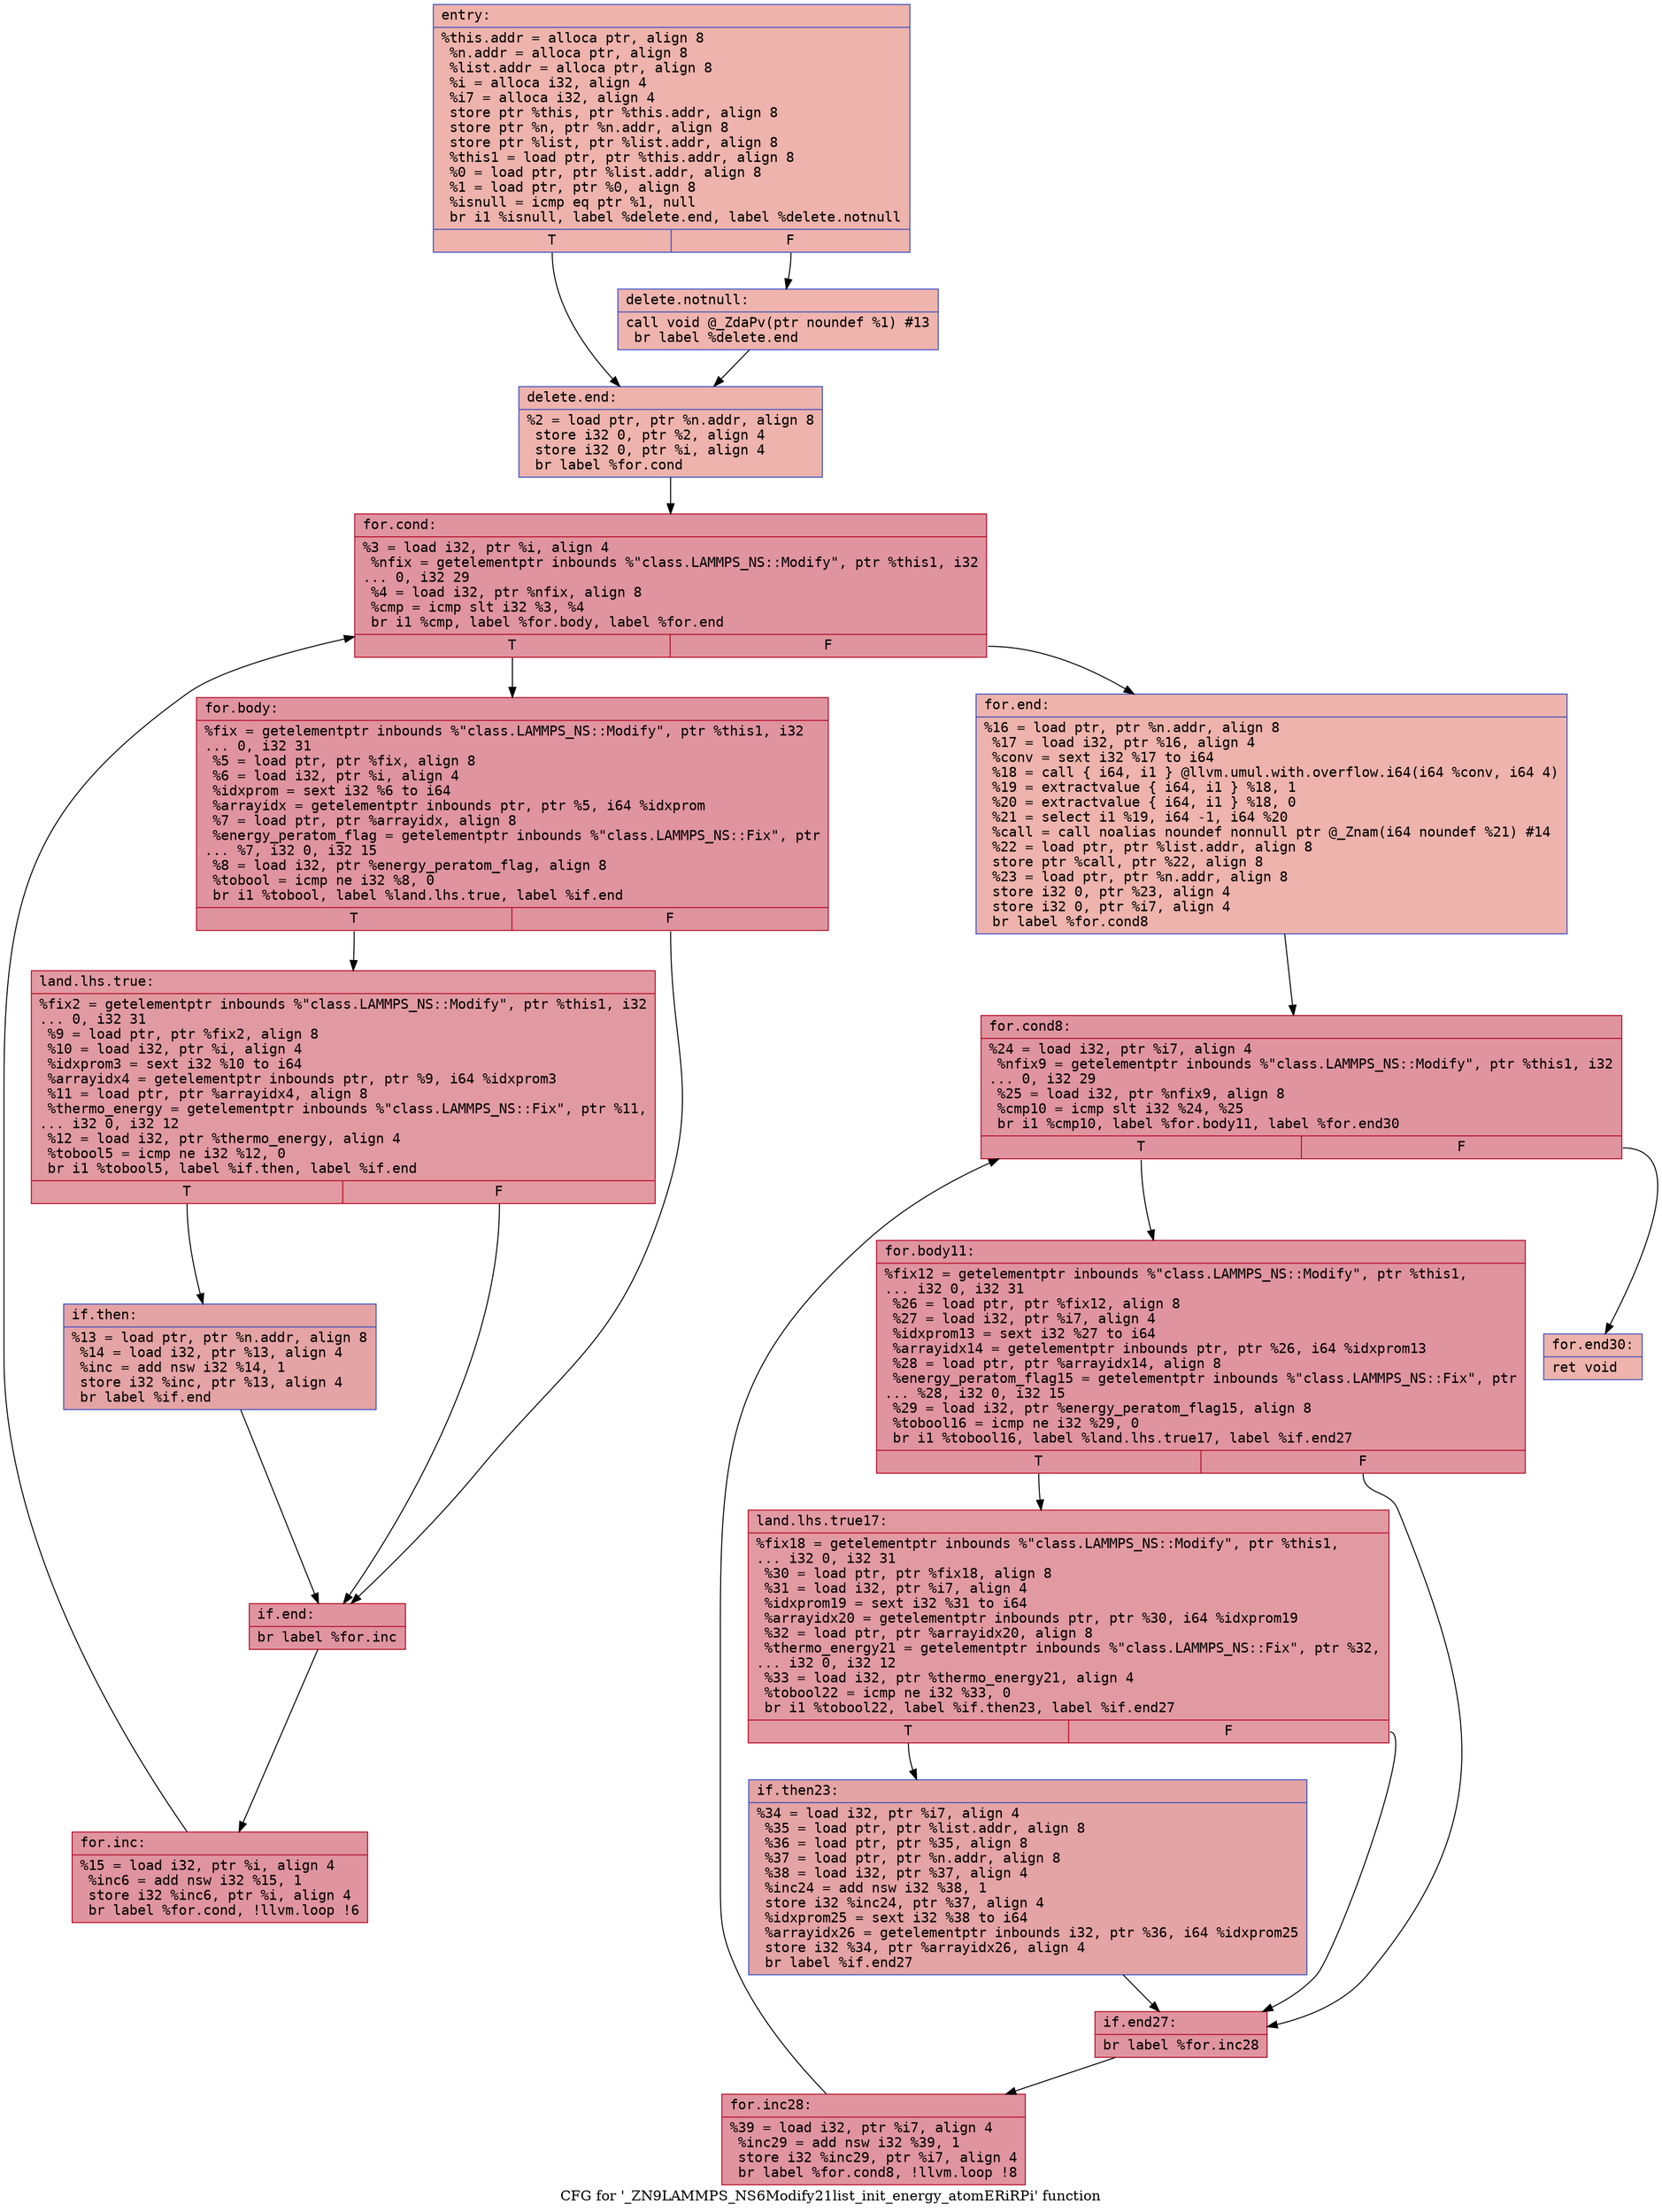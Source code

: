 digraph "CFG for '_ZN9LAMMPS_NS6Modify21list_init_energy_atomERiRPi' function" {
	label="CFG for '_ZN9LAMMPS_NS6Modify21list_init_energy_atomERiRPi' function";

	Node0x561f162946c0 [shape=record,color="#3d50c3ff", style=filled, fillcolor="#d6524470" fontname="Courier",label="{entry:\l|  %this.addr = alloca ptr, align 8\l  %n.addr = alloca ptr, align 8\l  %list.addr = alloca ptr, align 8\l  %i = alloca i32, align 4\l  %i7 = alloca i32, align 4\l  store ptr %this, ptr %this.addr, align 8\l  store ptr %n, ptr %n.addr, align 8\l  store ptr %list, ptr %list.addr, align 8\l  %this1 = load ptr, ptr %this.addr, align 8\l  %0 = load ptr, ptr %list.addr, align 8\l  %1 = load ptr, ptr %0, align 8\l  %isnull = icmp eq ptr %1, null\l  br i1 %isnull, label %delete.end, label %delete.notnull\l|{<s0>T|<s1>F}}"];
	Node0x561f162946c0:s0 -> Node0x561f16294dd0[tooltip="entry -> delete.end\nProbability 37.50%" ];
	Node0x561f162946c0:s1 -> Node0x561f16294e50[tooltip="entry -> delete.notnull\nProbability 62.50%" ];
	Node0x561f16294e50 [shape=record,color="#3d50c3ff", style=filled, fillcolor="#d8564670" fontname="Courier",label="{delete.notnull:\l|  call void @_ZdaPv(ptr noundef %1) #13\l  br label %delete.end\l}"];
	Node0x561f16294e50 -> Node0x561f16294dd0[tooltip="delete.notnull -> delete.end\nProbability 100.00%" ];
	Node0x561f16294dd0 [shape=record,color="#3d50c3ff", style=filled, fillcolor="#d6524470" fontname="Courier",label="{delete.end:\l|  %2 = load ptr, ptr %n.addr, align 8\l  store i32 0, ptr %2, align 4\l  store i32 0, ptr %i, align 4\l  br label %for.cond\l}"];
	Node0x561f16294dd0 -> Node0x561f162953b0[tooltip="delete.end -> for.cond\nProbability 100.00%" ];
	Node0x561f162953b0 [shape=record,color="#b70d28ff", style=filled, fillcolor="#b70d2870" fontname="Courier",label="{for.cond:\l|  %3 = load i32, ptr %i, align 4\l  %nfix = getelementptr inbounds %\"class.LAMMPS_NS::Modify\", ptr %this1, i32\l... 0, i32 29\l  %4 = load i32, ptr %nfix, align 8\l  %cmp = icmp slt i32 %3, %4\l  br i1 %cmp, label %for.body, label %for.end\l|{<s0>T|<s1>F}}"];
	Node0x561f162953b0:s0 -> Node0x561f16295700[tooltip="for.cond -> for.body\nProbability 96.88%" ];
	Node0x561f162953b0:s1 -> Node0x561f16295780[tooltip="for.cond -> for.end\nProbability 3.12%" ];
	Node0x561f16295700 [shape=record,color="#b70d28ff", style=filled, fillcolor="#b70d2870" fontname="Courier",label="{for.body:\l|  %fix = getelementptr inbounds %\"class.LAMMPS_NS::Modify\", ptr %this1, i32\l... 0, i32 31\l  %5 = load ptr, ptr %fix, align 8\l  %6 = load i32, ptr %i, align 4\l  %idxprom = sext i32 %6 to i64\l  %arrayidx = getelementptr inbounds ptr, ptr %5, i64 %idxprom\l  %7 = load ptr, ptr %arrayidx, align 8\l  %energy_peratom_flag = getelementptr inbounds %\"class.LAMMPS_NS::Fix\", ptr\l... %7, i32 0, i32 15\l  %8 = load i32, ptr %energy_peratom_flag, align 8\l  %tobool = icmp ne i32 %8, 0\l  br i1 %tobool, label %land.lhs.true, label %if.end\l|{<s0>T|<s1>F}}"];
	Node0x561f16295700:s0 -> Node0x561f16295f10[tooltip="for.body -> land.lhs.true\nProbability 62.50%" ];
	Node0x561f16295700:s1 -> Node0x561f16295f60[tooltip="for.body -> if.end\nProbability 37.50%" ];
	Node0x561f16295f10 [shape=record,color="#b70d28ff", style=filled, fillcolor="#bb1b2c70" fontname="Courier",label="{land.lhs.true:\l|  %fix2 = getelementptr inbounds %\"class.LAMMPS_NS::Modify\", ptr %this1, i32\l... 0, i32 31\l  %9 = load ptr, ptr %fix2, align 8\l  %10 = load i32, ptr %i, align 4\l  %idxprom3 = sext i32 %10 to i64\l  %arrayidx4 = getelementptr inbounds ptr, ptr %9, i64 %idxprom3\l  %11 = load ptr, ptr %arrayidx4, align 8\l  %thermo_energy = getelementptr inbounds %\"class.LAMMPS_NS::Fix\", ptr %11,\l... i32 0, i32 12\l  %12 = load i32, ptr %thermo_energy, align 4\l  %tobool5 = icmp ne i32 %12, 0\l  br i1 %tobool5, label %if.then, label %if.end\l|{<s0>T|<s1>F}}"];
	Node0x561f16295f10:s0 -> Node0x561f162967a0[tooltip="land.lhs.true -> if.then\nProbability 62.50%" ];
	Node0x561f16295f10:s1 -> Node0x561f16295f60[tooltip="land.lhs.true -> if.end\nProbability 37.50%" ];
	Node0x561f162967a0 [shape=record,color="#3d50c3ff", style=filled, fillcolor="#c32e3170" fontname="Courier",label="{if.then:\l|  %13 = load ptr, ptr %n.addr, align 8\l  %14 = load i32, ptr %13, align 4\l  %inc = add nsw i32 %14, 1\l  store i32 %inc, ptr %13, align 4\l  br label %if.end\l}"];
	Node0x561f162967a0 -> Node0x561f16295f60[tooltip="if.then -> if.end\nProbability 100.00%" ];
	Node0x561f16295f60 [shape=record,color="#b70d28ff", style=filled, fillcolor="#b70d2870" fontname="Courier",label="{if.end:\l|  br label %for.inc\l}"];
	Node0x561f16295f60 -> Node0x561f16296b80[tooltip="if.end -> for.inc\nProbability 100.00%" ];
	Node0x561f16296b80 [shape=record,color="#b70d28ff", style=filled, fillcolor="#b70d2870" fontname="Courier",label="{for.inc:\l|  %15 = load i32, ptr %i, align 4\l  %inc6 = add nsw i32 %15, 1\l  store i32 %inc6, ptr %i, align 4\l  br label %for.cond, !llvm.loop !6\l}"];
	Node0x561f16296b80 -> Node0x561f162953b0[tooltip="for.inc -> for.cond\nProbability 100.00%" ];
	Node0x561f16295780 [shape=record,color="#3d50c3ff", style=filled, fillcolor="#d6524470" fontname="Courier",label="{for.end:\l|  %16 = load ptr, ptr %n.addr, align 8\l  %17 = load i32, ptr %16, align 4\l  %conv = sext i32 %17 to i64\l  %18 = call \{ i64, i1 \} @llvm.umul.with.overflow.i64(i64 %conv, i64 4)\l  %19 = extractvalue \{ i64, i1 \} %18, 1\l  %20 = extractvalue \{ i64, i1 \} %18, 0\l  %21 = select i1 %19, i64 -1, i64 %20\l  %call = call noalias noundef nonnull ptr @_Znam(i64 noundef %21) #14\l  %22 = load ptr, ptr %list.addr, align 8\l  store ptr %call, ptr %22, align 8\l  %23 = load ptr, ptr %n.addr, align 8\l  store i32 0, ptr %23, align 4\l  store i32 0, ptr %i7, align 4\l  br label %for.cond8\l}"];
	Node0x561f16295780 -> Node0x561f16297850[tooltip="for.end -> for.cond8\nProbability 100.00%" ];
	Node0x561f16297850 [shape=record,color="#b70d28ff", style=filled, fillcolor="#b70d2870" fontname="Courier",label="{for.cond8:\l|  %24 = load i32, ptr %i7, align 4\l  %nfix9 = getelementptr inbounds %\"class.LAMMPS_NS::Modify\", ptr %this1, i32\l... 0, i32 29\l  %25 = load i32, ptr %nfix9, align 8\l  %cmp10 = icmp slt i32 %24, %25\l  br i1 %cmp10, label %for.body11, label %for.end30\l|{<s0>T|<s1>F}}"];
	Node0x561f16297850:s0 -> Node0x561f16297ba0[tooltip="for.cond8 -> for.body11\nProbability 96.88%" ];
	Node0x561f16297850:s1 -> Node0x561f16297bf0[tooltip="for.cond8 -> for.end30\nProbability 3.12%" ];
	Node0x561f16297ba0 [shape=record,color="#b70d28ff", style=filled, fillcolor="#b70d2870" fontname="Courier",label="{for.body11:\l|  %fix12 = getelementptr inbounds %\"class.LAMMPS_NS::Modify\", ptr %this1,\l... i32 0, i32 31\l  %26 = load ptr, ptr %fix12, align 8\l  %27 = load i32, ptr %i7, align 4\l  %idxprom13 = sext i32 %27 to i64\l  %arrayidx14 = getelementptr inbounds ptr, ptr %26, i64 %idxprom13\l  %28 = load ptr, ptr %arrayidx14, align 8\l  %energy_peratom_flag15 = getelementptr inbounds %\"class.LAMMPS_NS::Fix\", ptr\l... %28, i32 0, i32 15\l  %29 = load i32, ptr %energy_peratom_flag15, align 8\l  %tobool16 = icmp ne i32 %29, 0\l  br i1 %tobool16, label %land.lhs.true17, label %if.end27\l|{<s0>T|<s1>F}}"];
	Node0x561f16297ba0:s0 -> Node0x561f16298380[tooltip="for.body11 -> land.lhs.true17\nProbability 62.50%" ];
	Node0x561f16297ba0:s1 -> Node0x561f162983d0[tooltip="for.body11 -> if.end27\nProbability 37.50%" ];
	Node0x561f16298380 [shape=record,color="#b70d28ff", style=filled, fillcolor="#bb1b2c70" fontname="Courier",label="{land.lhs.true17:\l|  %fix18 = getelementptr inbounds %\"class.LAMMPS_NS::Modify\", ptr %this1,\l... i32 0, i32 31\l  %30 = load ptr, ptr %fix18, align 8\l  %31 = load i32, ptr %i7, align 4\l  %idxprom19 = sext i32 %31 to i64\l  %arrayidx20 = getelementptr inbounds ptr, ptr %30, i64 %idxprom19\l  %32 = load ptr, ptr %arrayidx20, align 8\l  %thermo_energy21 = getelementptr inbounds %\"class.LAMMPS_NS::Fix\", ptr %32,\l... i32 0, i32 12\l  %33 = load i32, ptr %thermo_energy21, align 4\l  %tobool22 = icmp ne i32 %33, 0\l  br i1 %tobool22, label %if.then23, label %if.end27\l|{<s0>T|<s1>F}}"];
	Node0x561f16298380:s0 -> Node0x561f16296290[tooltip="land.lhs.true17 -> if.then23\nProbability 62.50%" ];
	Node0x561f16298380:s1 -> Node0x561f162983d0[tooltip="land.lhs.true17 -> if.end27\nProbability 37.50%" ];
	Node0x561f16296290 [shape=record,color="#3d50c3ff", style=filled, fillcolor="#c32e3170" fontname="Courier",label="{if.then23:\l|  %34 = load i32, ptr %i7, align 4\l  %35 = load ptr, ptr %list.addr, align 8\l  %36 = load ptr, ptr %35, align 8\l  %37 = load ptr, ptr %n.addr, align 8\l  %38 = load i32, ptr %37, align 4\l  %inc24 = add nsw i32 %38, 1\l  store i32 %inc24, ptr %37, align 4\l  %idxprom25 = sext i32 %38 to i64\l  %arrayidx26 = getelementptr inbounds i32, ptr %36, i64 %idxprom25\l  store i32 %34, ptr %arrayidx26, align 4\l  br label %if.end27\l}"];
	Node0x561f16296290 -> Node0x561f162983d0[tooltip="if.then23 -> if.end27\nProbability 100.00%" ];
	Node0x561f162983d0 [shape=record,color="#b70d28ff", style=filled, fillcolor="#b70d2870" fontname="Courier",label="{if.end27:\l|  br label %for.inc28\l}"];
	Node0x561f162983d0 -> Node0x561f16299500[tooltip="if.end27 -> for.inc28\nProbability 100.00%" ];
	Node0x561f16299500 [shape=record,color="#b70d28ff", style=filled, fillcolor="#b70d2870" fontname="Courier",label="{for.inc28:\l|  %39 = load i32, ptr %i7, align 4\l  %inc29 = add nsw i32 %39, 1\l  store i32 %inc29, ptr %i7, align 4\l  br label %for.cond8, !llvm.loop !8\l}"];
	Node0x561f16299500 -> Node0x561f16297850[tooltip="for.inc28 -> for.cond8\nProbability 100.00%" ];
	Node0x561f16297bf0 [shape=record,color="#3d50c3ff", style=filled, fillcolor="#d6524470" fontname="Courier",label="{for.end30:\l|  ret void\l}"];
}
